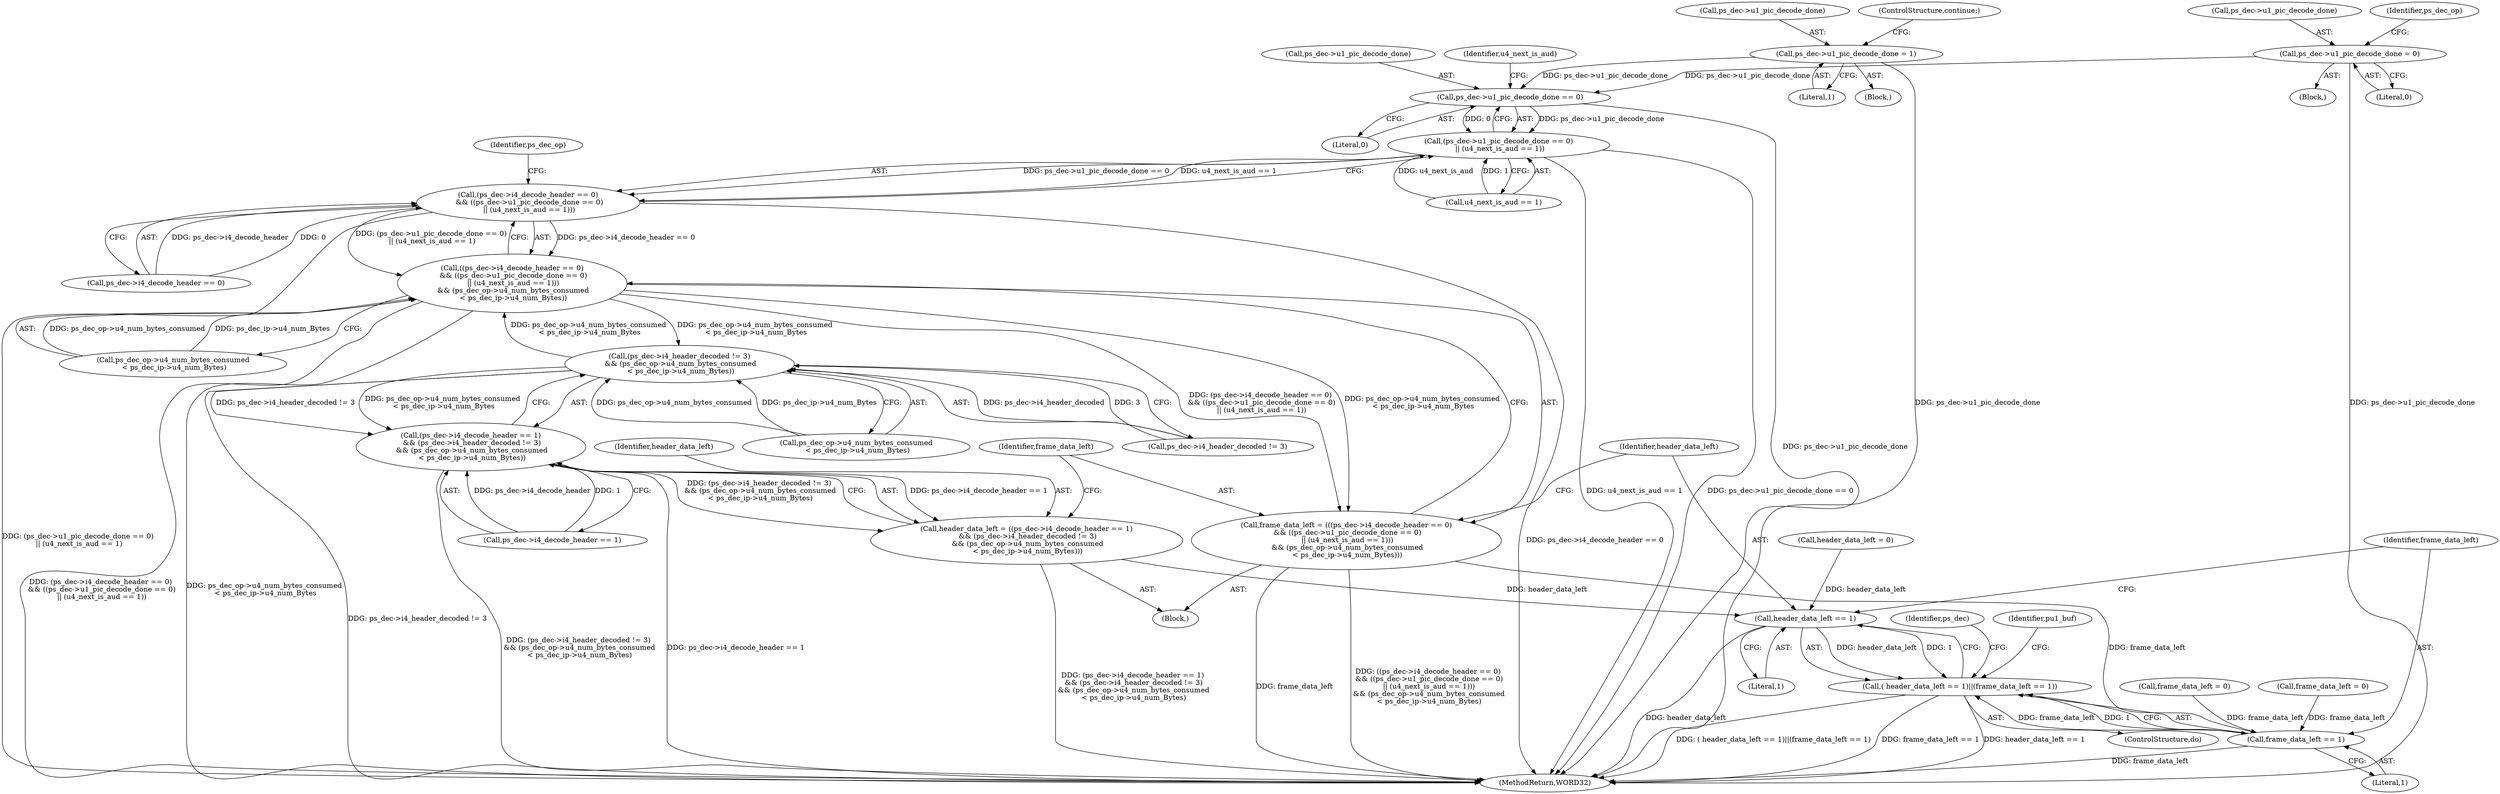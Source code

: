 digraph "0_Android_326fe991a4b7971e8aeaf4ac775491dd8abd85bb@pointer" {
"1001447" [label="(Call,ps_dec->u1_pic_decode_done == 0)"];
"1001272" [label="(Call,ps_dec->u1_pic_decode_done = 1)"];
"1000301" [label="(Call,ps_dec->u1_pic_decode_done = 0)"];
"1001446" [label="(Call,(ps_dec->u1_pic_decode_done == 0)\n || (u4_next_is_aud == 1))"];
"1001440" [label="(Call,(ps_dec->i4_decode_header == 0)\n && ((ps_dec->u1_pic_decode_done == 0)\n || (u4_next_is_aud == 1)))"];
"1001439" [label="(Call,((ps_dec->i4_decode_header == 0)\n && ((ps_dec->u1_pic_decode_done == 0)\n || (u4_next_is_aud == 1)))\n && (ps_dec_op->u4_num_bytes_consumed\n < ps_dec_ip->u4_num_Bytes))"];
"1001424" [label="(Call,(ps_dec->i4_header_decoded != 3)\n && (ps_dec_op->u4_num_bytes_consumed\n < ps_dec_ip->u4_num_Bytes))"];
"1001418" [label="(Call,(ps_dec->i4_decode_header == 1)\n && (ps_dec->i4_header_decoded != 3)\n && (ps_dec_op->u4_num_bytes_consumed\n < ps_dec_ip->u4_num_Bytes))"];
"1001416" [label="(Call,header_data_left = ((ps_dec->i4_decode_header == 1)\n && (ps_dec->i4_header_decoded != 3)\n && (ps_dec_op->u4_num_bytes_consumed\n < ps_dec_ip->u4_num_Bytes)))"];
"1001463" [label="(Call,header_data_left == 1)"];
"1001462" [label="(Call,( header_data_left == 1)||(frame_data_left == 1))"];
"1001437" [label="(Call,frame_data_left = (((ps_dec->i4_decode_header == 0)\n && ((ps_dec->u1_pic_decode_done == 0)\n || (u4_next_is_aud == 1)))\n && (ps_dec_op->u4_num_bytes_consumed\n < ps_dec_ip->u4_num_Bytes)))"];
"1001466" [label="(Call,frame_data_left == 1)"];
"1001441" [label="(Call,ps_dec->i4_decode_header == 0)"];
"1001273" [label="(Call,ps_dec->u1_pic_decode_done)"];
"1001467" [label="(Identifier,frame_data_left)"];
"1000302" [label="(Call,ps_dec->u1_pic_decode_done)"];
"1001466" [label="(Call,frame_data_left == 1)"];
"1001453" [label="(Identifier,u4_next_is_aud)"];
"1001416" [label="(Call,header_data_left = ((ps_dec->i4_decode_header == 1)\n && (ps_dec->i4_header_decoded != 3)\n && (ps_dec_op->u4_num_bytes_consumed\n < ps_dec_ip->u4_num_Bytes)))"];
"1000975" [label="(ControlStructure,do)"];
"1001452" [label="(Call,u4_next_is_aud == 1)"];
"1001465" [label="(Literal,1)"];
"1001447" [label="(Call,ps_dec->u1_pic_decode_done == 0)"];
"1001451" [label="(Literal,0)"];
"1001473" [label="(Identifier,ps_dec)"];
"1001438" [label="(Identifier,frame_data_left)"];
"1000305" [label="(Literal,0)"];
"1001418" [label="(Call,(ps_dec->i4_decode_header == 1)\n && (ps_dec->i4_header_decoded != 3)\n && (ps_dec_op->u4_num_bytes_consumed\n < ps_dec_ip->u4_num_Bytes))"];
"1001440" [label="(Call,(ps_dec->i4_decode_header == 0)\n && ((ps_dec->u1_pic_decode_done == 0)\n || (u4_next_is_aud == 1)))"];
"1001457" [label="(Identifier,ps_dec_op)"];
"1001439" [label="(Call,((ps_dec->i4_decode_header == 0)\n && ((ps_dec->u1_pic_decode_done == 0)\n || (u4_next_is_aud == 1)))\n && (ps_dec_op->u4_num_bytes_consumed\n < ps_dec_ip->u4_num_Bytes))"];
"1001419" [label="(Call,ps_dec->i4_decode_header == 1)"];
"1001271" [label="(Block,)"];
"1000976" [label="(Block,)"];
"1002147" [label="(MethodReturn,WORD32)"];
"1001463" [label="(Call,header_data_left == 1)"];
"1001446" [label="(Call,(ps_dec->u1_pic_decode_done == 0)\n || (u4_next_is_aud == 1))"];
"1001448" [label="(Call,ps_dec->u1_pic_decode_done)"];
"1001455" [label="(Call,ps_dec_op->u4_num_bytes_consumed\n < ps_dec_ip->u4_num_Bytes)"];
"1000196" [label="(Call,header_data_left = 0)"];
"1000308" [label="(Identifier,ps_dec_op)"];
"1001425" [label="(Call,ps_dec->i4_header_decoded != 3)"];
"1001280" [label="(Call,frame_data_left = 0)"];
"1001277" [label="(ControlStructure,continue;)"];
"1001430" [label="(Call,ps_dec_op->u4_num_bytes_consumed\n < ps_dec_ip->u4_num_Bytes)"];
"1001468" [label="(Literal,1)"];
"1001276" [label="(Literal,1)"];
"1001272" [label="(Call,ps_dec->u1_pic_decode_done = 1)"];
"1000979" [label="(Identifier,pu1_buf)"];
"1000301" [label="(Call,ps_dec->u1_pic_decode_done = 0)"];
"1001464" [label="(Identifier,header_data_left)"];
"1001437" [label="(Call,frame_data_left = (((ps_dec->i4_decode_header == 0)\n && ((ps_dec->u1_pic_decode_done == 0)\n || (u4_next_is_aud == 1)))\n && (ps_dec_op->u4_num_bytes_consumed\n < ps_dec_ip->u4_num_Bytes)))"];
"1001462" [label="(Call,( header_data_left == 1)||(frame_data_left == 1))"];
"1000151" [label="(Block,)"];
"1001424" [label="(Call,(ps_dec->i4_header_decoded != 3)\n && (ps_dec_op->u4_num_bytes_consumed\n < ps_dec_ip->u4_num_Bytes))"];
"1000200" [label="(Call,frame_data_left = 0)"];
"1001417" [label="(Identifier,header_data_left)"];
"1001447" -> "1001446"  [label="AST: "];
"1001447" -> "1001451"  [label="CFG: "];
"1001448" -> "1001447"  [label="AST: "];
"1001451" -> "1001447"  [label="AST: "];
"1001453" -> "1001447"  [label="CFG: "];
"1001446" -> "1001447"  [label="CFG: "];
"1001447" -> "1002147"  [label="DDG: ps_dec->u1_pic_decode_done"];
"1001447" -> "1001446"  [label="DDG: ps_dec->u1_pic_decode_done"];
"1001447" -> "1001446"  [label="DDG: 0"];
"1001272" -> "1001447"  [label="DDG: ps_dec->u1_pic_decode_done"];
"1000301" -> "1001447"  [label="DDG: ps_dec->u1_pic_decode_done"];
"1001272" -> "1001271"  [label="AST: "];
"1001272" -> "1001276"  [label="CFG: "];
"1001273" -> "1001272"  [label="AST: "];
"1001276" -> "1001272"  [label="AST: "];
"1001277" -> "1001272"  [label="CFG: "];
"1001272" -> "1002147"  [label="DDG: ps_dec->u1_pic_decode_done"];
"1000301" -> "1000151"  [label="AST: "];
"1000301" -> "1000305"  [label="CFG: "];
"1000302" -> "1000301"  [label="AST: "];
"1000305" -> "1000301"  [label="AST: "];
"1000308" -> "1000301"  [label="CFG: "];
"1000301" -> "1002147"  [label="DDG: ps_dec->u1_pic_decode_done"];
"1001446" -> "1001440"  [label="AST: "];
"1001446" -> "1001452"  [label="CFG: "];
"1001452" -> "1001446"  [label="AST: "];
"1001440" -> "1001446"  [label="CFG: "];
"1001446" -> "1002147"  [label="DDG: u4_next_is_aud == 1"];
"1001446" -> "1002147"  [label="DDG: ps_dec->u1_pic_decode_done == 0"];
"1001446" -> "1001440"  [label="DDG: ps_dec->u1_pic_decode_done == 0"];
"1001446" -> "1001440"  [label="DDG: u4_next_is_aud == 1"];
"1001452" -> "1001446"  [label="DDG: u4_next_is_aud"];
"1001452" -> "1001446"  [label="DDG: 1"];
"1001440" -> "1001439"  [label="AST: "];
"1001440" -> "1001441"  [label="CFG: "];
"1001441" -> "1001440"  [label="AST: "];
"1001457" -> "1001440"  [label="CFG: "];
"1001439" -> "1001440"  [label="CFG: "];
"1001440" -> "1002147"  [label="DDG: (ps_dec->u1_pic_decode_done == 0)\n || (u4_next_is_aud == 1)"];
"1001440" -> "1002147"  [label="DDG: ps_dec->i4_decode_header == 0"];
"1001440" -> "1001439"  [label="DDG: ps_dec->i4_decode_header == 0"];
"1001440" -> "1001439"  [label="DDG: (ps_dec->u1_pic_decode_done == 0)\n || (u4_next_is_aud == 1)"];
"1001441" -> "1001440"  [label="DDG: ps_dec->i4_decode_header"];
"1001441" -> "1001440"  [label="DDG: 0"];
"1001439" -> "1001437"  [label="AST: "];
"1001439" -> "1001455"  [label="CFG: "];
"1001455" -> "1001439"  [label="AST: "];
"1001437" -> "1001439"  [label="CFG: "];
"1001439" -> "1002147"  [label="DDG: (ps_dec->i4_decode_header == 0)\n && ((ps_dec->u1_pic_decode_done == 0)\n || (u4_next_is_aud == 1))"];
"1001439" -> "1002147"  [label="DDG: ps_dec_op->u4_num_bytes_consumed\n < ps_dec_ip->u4_num_Bytes"];
"1001439" -> "1001424"  [label="DDG: ps_dec_op->u4_num_bytes_consumed\n < ps_dec_ip->u4_num_Bytes"];
"1001439" -> "1001437"  [label="DDG: (ps_dec->i4_decode_header == 0)\n && ((ps_dec->u1_pic_decode_done == 0)\n || (u4_next_is_aud == 1))"];
"1001439" -> "1001437"  [label="DDG: ps_dec_op->u4_num_bytes_consumed\n < ps_dec_ip->u4_num_Bytes"];
"1001424" -> "1001439"  [label="DDG: ps_dec_op->u4_num_bytes_consumed\n < ps_dec_ip->u4_num_Bytes"];
"1001455" -> "1001439"  [label="DDG: ps_dec_op->u4_num_bytes_consumed"];
"1001455" -> "1001439"  [label="DDG: ps_dec_ip->u4_num_Bytes"];
"1001424" -> "1001418"  [label="AST: "];
"1001424" -> "1001425"  [label="CFG: "];
"1001424" -> "1001430"  [label="CFG: "];
"1001425" -> "1001424"  [label="AST: "];
"1001430" -> "1001424"  [label="AST: "];
"1001418" -> "1001424"  [label="CFG: "];
"1001424" -> "1002147"  [label="DDG: ps_dec->i4_header_decoded != 3"];
"1001424" -> "1001418"  [label="DDG: ps_dec->i4_header_decoded != 3"];
"1001424" -> "1001418"  [label="DDG: ps_dec_op->u4_num_bytes_consumed\n < ps_dec_ip->u4_num_Bytes"];
"1001425" -> "1001424"  [label="DDG: ps_dec->i4_header_decoded"];
"1001425" -> "1001424"  [label="DDG: 3"];
"1001430" -> "1001424"  [label="DDG: ps_dec_op->u4_num_bytes_consumed"];
"1001430" -> "1001424"  [label="DDG: ps_dec_ip->u4_num_Bytes"];
"1001418" -> "1001416"  [label="AST: "];
"1001418" -> "1001419"  [label="CFG: "];
"1001419" -> "1001418"  [label="AST: "];
"1001416" -> "1001418"  [label="CFG: "];
"1001418" -> "1002147"  [label="DDG: ps_dec->i4_decode_header == 1"];
"1001418" -> "1002147"  [label="DDG: (ps_dec->i4_header_decoded != 3)\n && (ps_dec_op->u4_num_bytes_consumed\n < ps_dec_ip->u4_num_Bytes)"];
"1001418" -> "1001416"  [label="DDG: ps_dec->i4_decode_header == 1"];
"1001418" -> "1001416"  [label="DDG: (ps_dec->i4_header_decoded != 3)\n && (ps_dec_op->u4_num_bytes_consumed\n < ps_dec_ip->u4_num_Bytes)"];
"1001419" -> "1001418"  [label="DDG: ps_dec->i4_decode_header"];
"1001419" -> "1001418"  [label="DDG: 1"];
"1001416" -> "1000976"  [label="AST: "];
"1001417" -> "1001416"  [label="AST: "];
"1001438" -> "1001416"  [label="CFG: "];
"1001416" -> "1002147"  [label="DDG: (ps_dec->i4_decode_header == 1)\n && (ps_dec->i4_header_decoded != 3)\n && (ps_dec_op->u4_num_bytes_consumed\n < ps_dec_ip->u4_num_Bytes)"];
"1001416" -> "1001463"  [label="DDG: header_data_left"];
"1001463" -> "1001462"  [label="AST: "];
"1001463" -> "1001465"  [label="CFG: "];
"1001464" -> "1001463"  [label="AST: "];
"1001465" -> "1001463"  [label="AST: "];
"1001467" -> "1001463"  [label="CFG: "];
"1001462" -> "1001463"  [label="CFG: "];
"1001463" -> "1002147"  [label="DDG: header_data_left"];
"1001463" -> "1001462"  [label="DDG: header_data_left"];
"1001463" -> "1001462"  [label="DDG: 1"];
"1000196" -> "1001463"  [label="DDG: header_data_left"];
"1001462" -> "1000975"  [label="AST: "];
"1001462" -> "1001466"  [label="CFG: "];
"1001466" -> "1001462"  [label="AST: "];
"1000979" -> "1001462"  [label="CFG: "];
"1001473" -> "1001462"  [label="CFG: "];
"1001462" -> "1002147"  [label="DDG: header_data_left == 1"];
"1001462" -> "1002147"  [label="DDG: ( header_data_left == 1)||(frame_data_left == 1)"];
"1001462" -> "1002147"  [label="DDG: frame_data_left == 1"];
"1001466" -> "1001462"  [label="DDG: frame_data_left"];
"1001466" -> "1001462"  [label="DDG: 1"];
"1001437" -> "1000976"  [label="AST: "];
"1001438" -> "1001437"  [label="AST: "];
"1001464" -> "1001437"  [label="CFG: "];
"1001437" -> "1002147"  [label="DDG: ((ps_dec->i4_decode_header == 0)\n && ((ps_dec->u1_pic_decode_done == 0)\n || (u4_next_is_aud == 1)))\n && (ps_dec_op->u4_num_bytes_consumed\n < ps_dec_ip->u4_num_Bytes)"];
"1001437" -> "1002147"  [label="DDG: frame_data_left"];
"1001437" -> "1001466"  [label="DDG: frame_data_left"];
"1001466" -> "1001468"  [label="CFG: "];
"1001467" -> "1001466"  [label="AST: "];
"1001468" -> "1001466"  [label="AST: "];
"1001466" -> "1002147"  [label="DDG: frame_data_left"];
"1000200" -> "1001466"  [label="DDG: frame_data_left"];
"1001280" -> "1001466"  [label="DDG: frame_data_left"];
}
